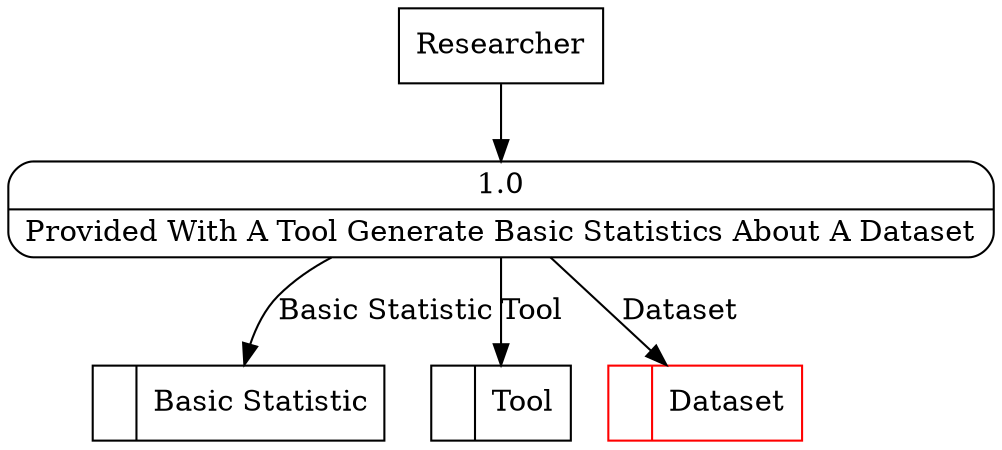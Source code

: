 digraph dfd2{ 
node[shape=record]
200 [label="<f0>  |<f1> Basic Statistic " ];
201 [label="<f0>  |<f1> Tool " ];
202 [label="<f0>  |<f1> Dataset " color=red];
203 [label="Researcher" shape=box];
204 [label="{<f0> 1.0|<f1> Provided With A Tool Generate Basic Statistics About A Dataset }" shape=Mrecord];
203 -> 204
204 -> 201 [label="Tool"]
204 -> 200 [label="Basic Statistic"]
204 -> 202 [label="Dataset"]
}